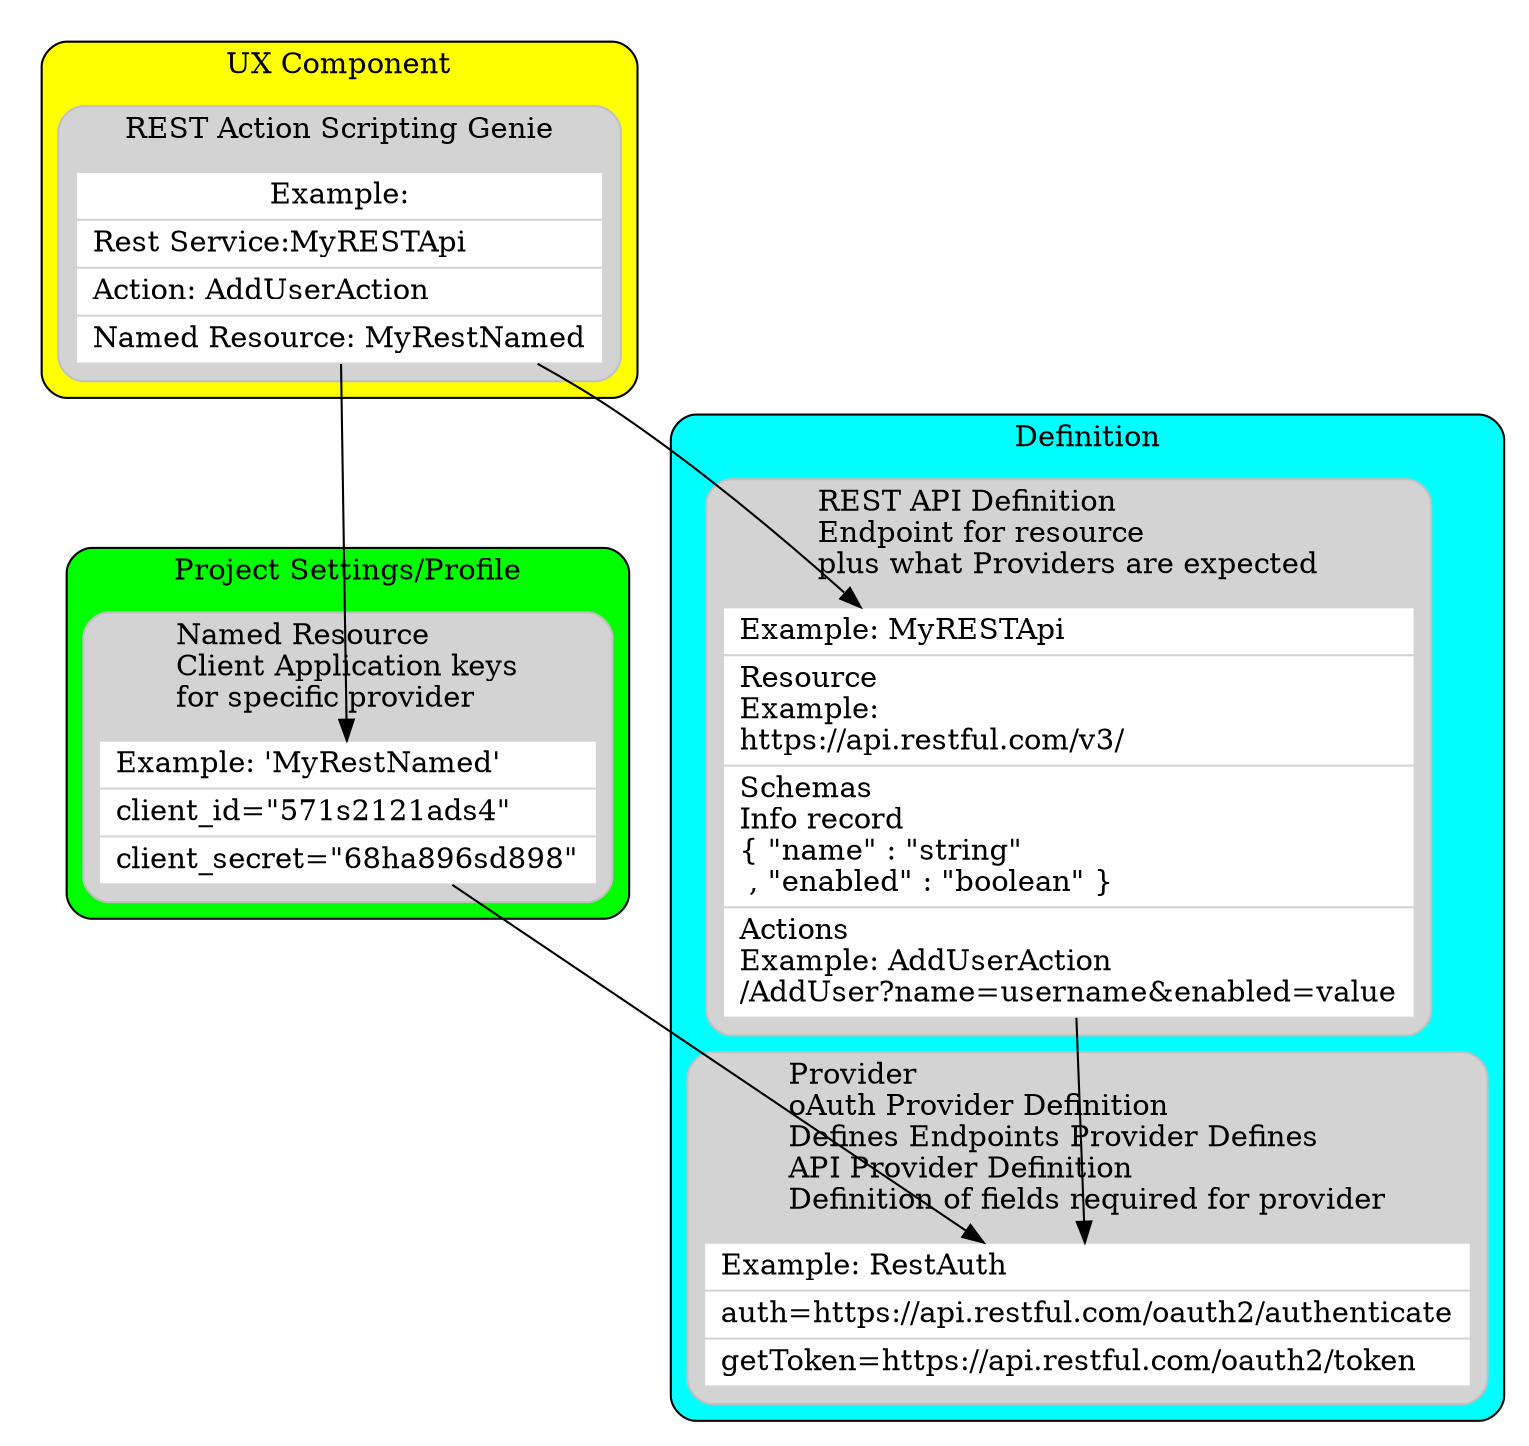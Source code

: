 digraph G {
   subgraph cluster_1 {
   style=invis
   subgraph cluster_2 {
     label="UX Component"
     style="rounded, filled"
     fillcolor=yellow     
     subgraph cluster_4 {
        fillcolor = "lightgray"
        color=gray
        label = "REST Action Scripting Genie"
        "REST Genie" [label="{Example:|Rest Service:MyRESTApi\l|Action: AddUserAction\l|Named Resource: MyRestNamed\l}",shape="record",style="filled",fillcolor=white,color=lightgray]
     }
   }
   subgraph cluster_3 {
     label="Project Settings/Profile"
      style="rounded, filled"
      fillcolor=lime
     subgraph cluster_5 {
        fillcolor = "lightgray"
        color=gray      
        label = "Named Resource\lClient Application keys\nfor specific provider\l"
        "Named Resource" [label="{Example: 'MyRestNamed'\l|client_id=\"571s2121ads4\"\l|client_secret=\"68ha896sd898\"\l}",shape="record",style="filled",fillcolor=white,color=lightgray]
     }     
   }
  }
  subgraph cluster_0 {
   rankdir=TB;
   style="rounded, filled"
   fillcolor=cyan
   graph [ label="Definition"]
   subgraph cluster_6 {
       fillcolor = "lightgray"
       color=gray      
       label="Provider\loAuth Provider Definition\lDefines Endpoints Provider Defines\lAPI Provider Definition\lDefinition of fields required for provider\l"
       "Provider Type" [label="{Example: RestAuth\l|auth=https://api.restful.com/oauth2/authenticate\l|getToken=https://api.restful.com/oauth2/token\l}",shape="record",style="filled",fillcolor=white,color=lightgray]
   }
   subgraph cluster_7 {
       fillcolor = "lightgray"
       color=gray     
       label="REST API Definition\lEndpoint for resource\lplus what Providers are expected\l" 
        "REST API Definition" [label="{Example: MyRESTApi\l|Resource\lExample:\lhttps://api.restful.com/v3/\l|Schemas\lInfo record\l\{ \"name\" : \"string\"\l , \"enabled\" : \"boolean\" \}\l|Actions\lExample: AddUserAction\l/AddUser?name=username&enabled=value\l}",shape="record",style="filled",fillcolor=white,color=lightgray]
   }
   }
  "Named Resource" -> "Provider Type" 
  "REST API Definition" -> "Provider Type"  
  "REST Genie" ->  "REST API Definition"
  "REST Genie" ->    "Named Resource"
}
